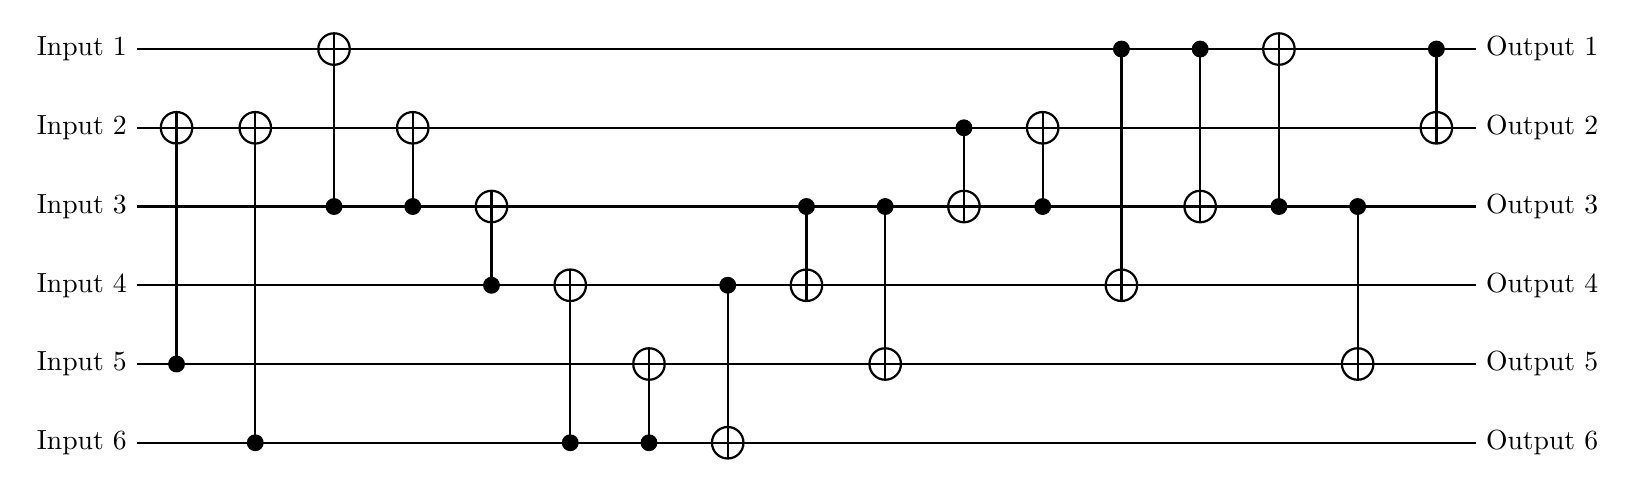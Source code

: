 \begin{tikzpicture}
\draw[thick] (-0.5,-1) node[anchor=east] {Input 1} -- (16.5,-1) node[anchor=west] {Output 1};
\draw[thick] (-0.5,-2) node[anchor=east] {Input 2} -- (16.5,-2) node[anchor=west] {Output 2};
\draw[thick] (-0.5,-3) node[anchor=east] {Input 3} -- (16.5,-3) node[anchor=west] {Output 3};
\draw[thick] (-0.5,-4) node[anchor=east] {Input 4} -- (16.5,-4) node[anchor=west] {Output 4};
\draw[thick] (-0.5,-5) node[anchor=east] {Input 5} -- (16.5,-5) node[anchor=west] {Output 5};
\draw[thick] (-0.5,-6) node[anchor=east] {Input 6} -- (16.5,-6) node[anchor=west] {Output 6};
\filldraw (0,-5) circle (0.1);
\draw[thick] (0,-2) circle (0.2);
\draw[thick] (0,-1.8) -- (0,-4.9);
\filldraw (1,-6) circle (0.1);
\draw[thick] (1,-2) circle (0.2);
\draw[thick] (1,-1.8) -- (1,-5.9);
\filldraw (2,-3) circle (0.1);
\draw[thick] (2,-1) circle (0.2);
\draw[thick] (2,-0.8) -- (2,-2.9);
\filldraw (3,-3) circle (0.1);
\draw[thick] (3,-2) circle (0.2);
\draw[thick] (3,-1.8) -- (3,-2.9);
\filldraw (4,-4) circle (0.1);
\draw[thick] (4,-3) circle (0.2);
\draw[thick] (4,-2.8) -- (4,-3.9);
\filldraw (5,-6) circle (0.1);
\draw[thick] (5,-4) circle (0.2);
\draw[thick] (5,-3.8) -- (5,-5.9);
\filldraw (6,-6) circle (0.1);
\draw[thick] (6,-5) circle (0.2);
\draw[thick] (6,-4.8) -- (6,-5.9);
\filldraw (7,-4) circle (0.1);
\draw[thick] (7,-6) circle (0.2);
\draw[thick] (7,-4.1) -- (7,-6.2);
\filldraw (8,-3) circle (0.1);
\draw[thick] (8,-4) circle (0.2);
\draw[thick] (8,-3.1) -- (8,-4.2);
\filldraw (9,-3) circle (0.1);
\draw[thick] (9,-5) circle (0.2);
\draw[thick] (9,-3.1) -- (9,-5.2);
\filldraw (10,-2) circle (0.1);
\draw[thick] (10,-3) circle (0.2);
\draw[thick] (10,-2.1) -- (10,-3.2);
\filldraw (11,-3) circle (0.1);
\draw[thick] (11,-2) circle (0.2);
\draw[thick] (11,-1.8) -- (11,-2.9);
\filldraw (12,-1) circle (0.1);
\draw[thick] (12,-4) circle (0.2);
\draw[thick] (12,-1.1) -- (12,-4.2);
\filldraw (13,-1) circle (0.1);
\draw[thick] (13,-3) circle (0.2);
\draw[thick] (13,-1.1) -- (13,-3.2);
\filldraw (14,-3) circle (0.1);
\draw[thick] (14,-1) circle (0.2);
\draw[thick] (14,-0.8) -- (14,-2.9);
\filldraw (15,-3) circle (0.1);
\draw[thick] (15,-5) circle (0.2);
\draw[thick] (15,-3.1) -- (15,-5.2);
\filldraw (16,-1) circle (0.1);
\draw[thick] (16,-2) circle (0.2);
\draw[thick] (16,-1.1) -- (16,-2.2);
\end{tikzpicture}
